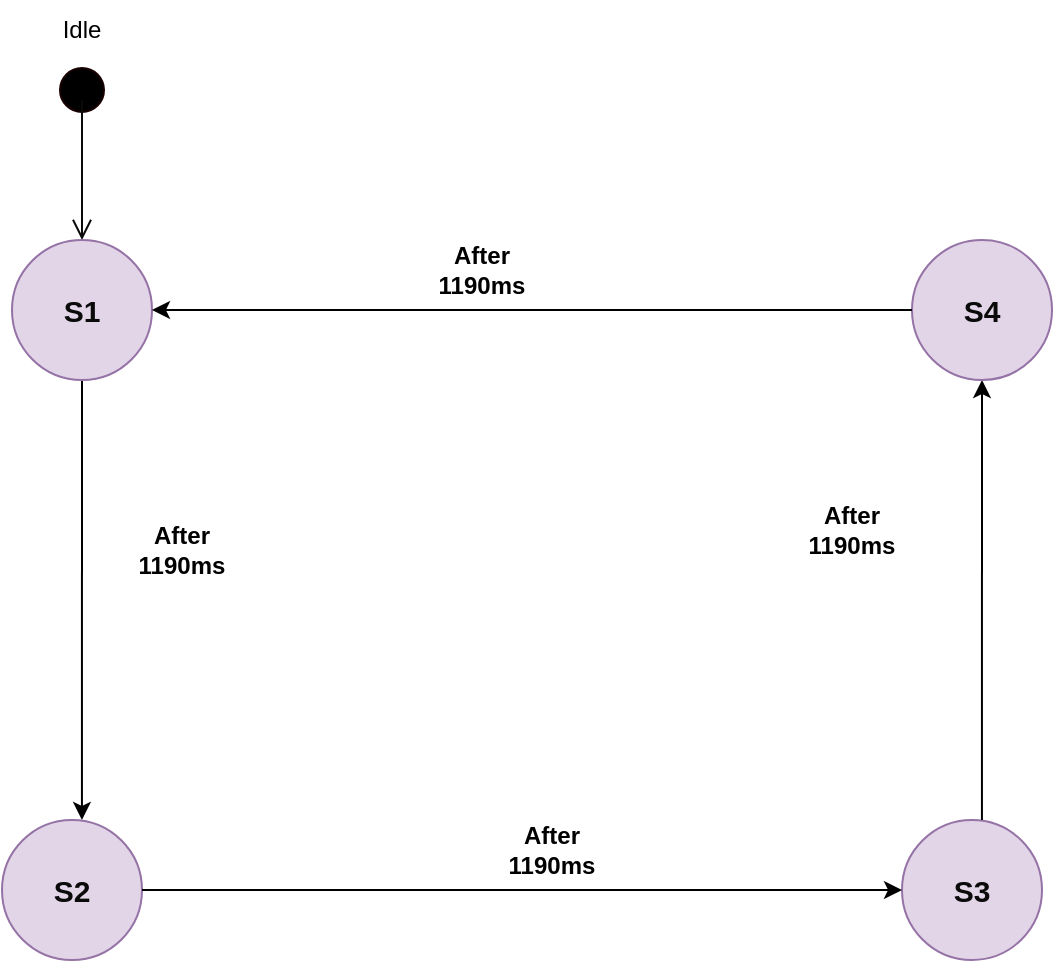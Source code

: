 <mxfile version="22.1.16" type="device">
  <diagram name="Pagină-1" id="NThEuFbMpB3EhT5pXB6g">
    <mxGraphModel dx="1050" dy="530" grid="0" gridSize="10" guides="1" tooltips="1" connect="1" arrows="1" fold="1" page="1" pageScale="1" pageWidth="1169" pageHeight="1654" math="0" shadow="0">
      <root>
        <mxCell id="0" />
        <mxCell id="1" parent="0" />
        <mxCell id="jeQj2ist0iVrBUtP1uvR-15" value="" style="endArrow=classic;html=1;rounded=0;entryX=0.571;entryY=0;entryDx=0;entryDy=0;exitX=0.5;exitY=1;exitDx=0;exitDy=0;entryPerimeter=0;" edge="1" parent="1" source="jeQj2ist0iVrBUtP1uvR-3" target="jeQj2ist0iVrBUtP1uvR-4">
          <mxGeometry width="50" height="50" relative="1" as="geometry">
            <mxPoint x="290" y="190" as="sourcePoint" />
            <mxPoint x="290" y="420" as="targetPoint" />
            <Array as="points" />
          </mxGeometry>
        </mxCell>
        <mxCell id="jeQj2ist0iVrBUtP1uvR-1" value="" style="ellipse;html=1;shape=startState;fillColor=#000000;strokeColor=#180101;" vertex="1" parent="1">
          <mxGeometry x="265" y="40" width="30" height="30" as="geometry" />
        </mxCell>
        <mxCell id="jeQj2ist0iVrBUtP1uvR-2" value="" style="edgeStyle=orthogonalEdgeStyle;html=1;verticalAlign=bottom;endArrow=open;endSize=8;strokeColor=#0A0A0A;rounded=0;" edge="1" parent="1">
          <mxGeometry relative="1" as="geometry">
            <mxPoint x="280" y="130" as="targetPoint" />
            <mxPoint x="280" y="60" as="sourcePoint" />
          </mxGeometry>
        </mxCell>
        <mxCell id="jeQj2ist0iVrBUtP1uvR-3" value="" style="ellipse;whiteSpace=wrap;html=1;aspect=fixed;fillColor=#e1d5e7;strokeColor=#9673a6;" vertex="1" parent="1">
          <mxGeometry x="245" y="130" width="70" height="70" as="geometry" />
        </mxCell>
        <mxCell id="jeQj2ist0iVrBUtP1uvR-4" value="" style="ellipse;whiteSpace=wrap;html=1;aspect=fixed;fillColor=#e1d5e7;strokeColor=#9673a6;" vertex="1" parent="1">
          <mxGeometry x="240" y="420" width="70" height="70" as="geometry" />
        </mxCell>
        <mxCell id="jeQj2ist0iVrBUtP1uvR-5" value="" style="ellipse;whiteSpace=wrap;html=1;aspect=fixed;fillColor=#e1d5e7;strokeColor=#9673a6;" vertex="1" parent="1">
          <mxGeometry x="690" y="420" width="70" height="70" as="geometry" />
        </mxCell>
        <mxCell id="jeQj2ist0iVrBUtP1uvR-6" value="&lt;b&gt;&lt;font style=&quot;font-size: 15px;&quot; color=&quot;#0a0a0a&quot;&gt;S1&lt;/font&gt;&lt;/b&gt;" style="text;html=1;strokeColor=none;fillColor=none;align=center;verticalAlign=middle;whiteSpace=wrap;rounded=0;" vertex="1" parent="1">
          <mxGeometry x="250" y="150" width="60" height="30" as="geometry" />
        </mxCell>
        <mxCell id="jeQj2ist0iVrBUtP1uvR-7" value="&lt;b&gt;&lt;font style=&quot;font-size: 15px;&quot; color=&quot;#0a0a0a&quot;&gt;S2&lt;/font&gt;&lt;/b&gt;" style="text;html=1;strokeColor=none;fillColor=none;align=center;verticalAlign=middle;whiteSpace=wrap;rounded=0;" vertex="1" parent="1">
          <mxGeometry x="245" y="440" width="60" height="30" as="geometry" />
        </mxCell>
        <mxCell id="jeQj2ist0iVrBUtP1uvR-8" value="&lt;b&gt;&lt;font style=&quot;font-size: 15px;&quot; color=&quot;#0a0a0a&quot;&gt;S3&lt;/font&gt;&lt;/b&gt;" style="text;html=1;strokeColor=none;fillColor=none;align=center;verticalAlign=middle;whiteSpace=wrap;rounded=0;" vertex="1" parent="1">
          <mxGeometry x="695" y="440" width="60" height="30" as="geometry" />
        </mxCell>
        <mxCell id="jeQj2ist0iVrBUtP1uvR-16" value="" style="endArrow=classic;html=1;rounded=0;exitX=1;exitY=0.5;exitDx=0;exitDy=0;entryX=0;entryY=0.5;entryDx=0;entryDy=0;" edge="1" parent="1" source="jeQj2ist0iVrBUtP1uvR-4" target="jeQj2ist0iVrBUtP1uvR-5">
          <mxGeometry width="50" height="50" relative="1" as="geometry">
            <mxPoint x="320" y="450" as="sourcePoint" />
            <mxPoint x="480" y="420" as="targetPoint" />
            <Array as="points" />
          </mxGeometry>
        </mxCell>
        <mxCell id="jeQj2ist0iVrBUtP1uvR-19" value="" style="endArrow=classic;html=1;rounded=0;entryX=0.5;entryY=1;entryDx=0;entryDy=0;exitX=0.571;exitY=0;exitDx=0;exitDy=0;exitPerimeter=0;" edge="1" parent="1" source="jeQj2ist0iVrBUtP1uvR-5" target="jeQj2ist0iVrBUtP1uvR-25">
          <mxGeometry width="50" height="50" relative="1" as="geometry">
            <mxPoint x="720" y="420" as="sourcePoint" />
            <mxPoint x="560" y="220" as="targetPoint" />
            <Array as="points" />
          </mxGeometry>
        </mxCell>
        <mxCell id="jeQj2ist0iVrBUtP1uvR-21" value="&lt;b&gt;After 1190ms&lt;/b&gt;" style="text;html=1;strokeColor=none;fillColor=none;align=center;verticalAlign=middle;whiteSpace=wrap;rounded=0;" vertex="1" parent="1">
          <mxGeometry x="300" y="270" width="60" height="30" as="geometry" />
        </mxCell>
        <mxCell id="jeQj2ist0iVrBUtP1uvR-23" value="&lt;b&gt;After 1190ms&lt;/b&gt;" style="text;html=1;strokeColor=none;fillColor=none;align=center;verticalAlign=middle;whiteSpace=wrap;rounded=0;" vertex="1" parent="1">
          <mxGeometry x="485" y="420" width="60" height="30" as="geometry" />
        </mxCell>
        <mxCell id="jeQj2ist0iVrBUtP1uvR-24" value="&lt;b&gt;After 1190ms&lt;/b&gt;" style="text;html=1;strokeColor=none;fillColor=none;align=center;verticalAlign=middle;whiteSpace=wrap;rounded=0;" vertex="1" parent="1">
          <mxGeometry x="635" y="260" width="60" height="30" as="geometry" />
        </mxCell>
        <mxCell id="jeQj2ist0iVrBUtP1uvR-25" value="" style="ellipse;whiteSpace=wrap;html=1;aspect=fixed;fillColor=#e1d5e7;strokeColor=#9673a6;" vertex="1" parent="1">
          <mxGeometry x="695" y="130" width="70" height="70" as="geometry" />
        </mxCell>
        <mxCell id="jeQj2ist0iVrBUtP1uvR-26" value="&lt;b&gt;&lt;font style=&quot;font-size: 15px;&quot; color=&quot;#0a0a0a&quot;&gt;S4&lt;/font&gt;&lt;/b&gt;" style="text;html=1;strokeColor=none;fillColor=none;align=center;verticalAlign=middle;whiteSpace=wrap;rounded=0;" vertex="1" parent="1">
          <mxGeometry x="700" y="150" width="60" height="30" as="geometry" />
        </mxCell>
        <mxCell id="jeQj2ist0iVrBUtP1uvR-27" value="" style="endArrow=classic;html=1;rounded=0;entryX=1;entryY=0.5;entryDx=0;entryDy=0;exitX=0;exitY=0.5;exitDx=0;exitDy=0;" edge="1" parent="1" source="jeQj2ist0iVrBUtP1uvR-25" target="jeQj2ist0iVrBUtP1uvR-3">
          <mxGeometry width="50" height="50" relative="1" as="geometry">
            <mxPoint x="690" y="170" as="sourcePoint" />
            <mxPoint x="550" y="140" as="targetPoint" />
          </mxGeometry>
        </mxCell>
        <mxCell id="jeQj2ist0iVrBUtP1uvR-28" value="&lt;b&gt;After 1190ms&lt;/b&gt;" style="text;html=1;strokeColor=none;fillColor=none;align=center;verticalAlign=middle;whiteSpace=wrap;rounded=0;" vertex="1" parent="1">
          <mxGeometry x="450" y="130" width="60" height="30" as="geometry" />
        </mxCell>
        <mxCell id="jeQj2ist0iVrBUtP1uvR-29" value="Idle" style="text;html=1;strokeColor=none;fillColor=none;align=center;verticalAlign=middle;whiteSpace=wrap;rounded=0;" vertex="1" parent="1">
          <mxGeometry x="250" y="10" width="60" height="30" as="geometry" />
        </mxCell>
      </root>
    </mxGraphModel>
  </diagram>
</mxfile>
